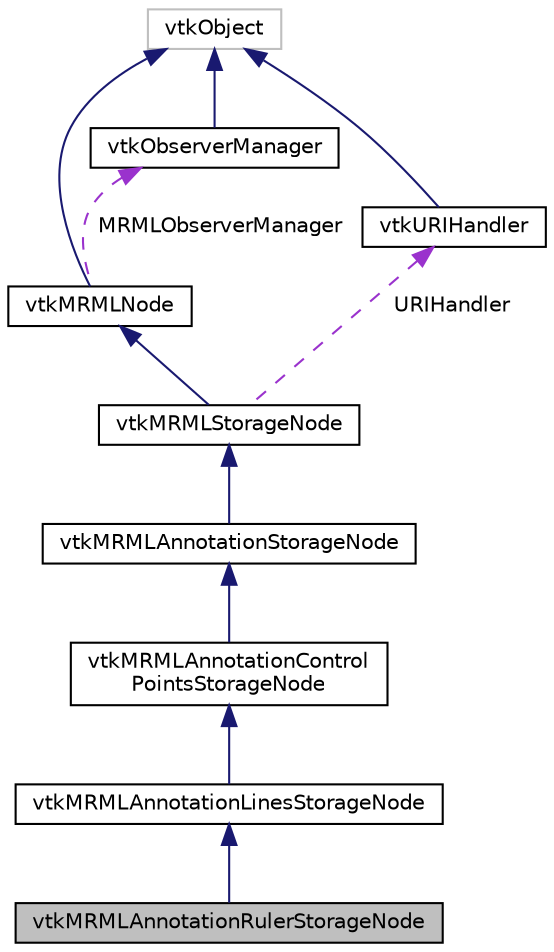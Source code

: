 digraph "vtkMRMLAnnotationRulerStorageNode"
{
  bgcolor="transparent";
  edge [fontname="Helvetica",fontsize="10",labelfontname="Helvetica",labelfontsize="10"];
  node [fontname="Helvetica",fontsize="10",shape=record];
  Node7 [label="vtkMRMLAnnotationRulerStorageNode",height=0.2,width=0.4,color="black", fillcolor="grey75", style="filled", fontcolor="black"];
  Node8 -> Node7 [dir="back",color="midnightblue",fontsize="10",style="solid",fontname="Helvetica"];
  Node8 [label="vtkMRMLAnnotationLinesStorageNode",height=0.2,width=0.4,color="black",URL="$classvtkMRMLAnnotationLinesStorageNode.html"];
  Node9 -> Node8 [dir="back",color="midnightblue",fontsize="10",style="solid",fontname="Helvetica"];
  Node9 [label="vtkMRMLAnnotationControl\lPointsStorageNode",height=0.2,width=0.4,color="black",URL="$classvtkMRMLAnnotationControlPointsStorageNode.html"];
  Node10 -> Node9 [dir="back",color="midnightblue",fontsize="10",style="solid",fontname="Helvetica"];
  Node10 [label="vtkMRMLAnnotationStorageNode",height=0.2,width=0.4,color="black",URL="$classvtkMRMLAnnotationStorageNode.html"];
  Node11 -> Node10 [dir="back",color="midnightblue",fontsize="10",style="solid",fontname="Helvetica"];
  Node11 [label="vtkMRMLStorageNode",height=0.2,width=0.4,color="black",URL="$classvtkMRMLStorageNode.html",tooltip="A supercalss for other storage nodes. "];
  Node12 -> Node11 [dir="back",color="midnightblue",fontsize="10",style="solid",fontname="Helvetica"];
  Node12 [label="vtkMRMLNode",height=0.2,width=0.4,color="black",URL="$classvtkMRMLNode.html",tooltip="Abstract Superclass for all specific types of MRML nodes. "];
  Node13 -> Node12 [dir="back",color="midnightblue",fontsize="10",style="solid",fontname="Helvetica"];
  Node13 [label="vtkObject",height=0.2,width=0.4,color="grey75"];
  Node14 -> Node12 [dir="back",color="darkorchid3",fontsize="10",style="dashed",label=" MRMLObserverManager" ,fontname="Helvetica"];
  Node14 [label="vtkObserverManager",height=0.2,width=0.4,color="black",URL="$classvtkObserverManager.html",tooltip="Manages adding and deleting of obserevers with events. "];
  Node13 -> Node14 [dir="back",color="midnightblue",fontsize="10",style="solid",fontname="Helvetica"];
  Node15 -> Node11 [dir="back",color="darkorchid3",fontsize="10",style="dashed",label=" URIHandler" ,fontname="Helvetica"];
  Node15 [label="vtkURIHandler",height=0.2,width=0.4,color="black",URL="$classvtkURIHandler.html"];
  Node13 -> Node15 [dir="back",color="midnightblue",fontsize="10",style="solid",fontname="Helvetica"];
}
